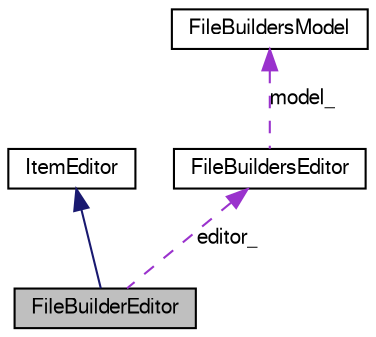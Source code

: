 digraph G
{
  bgcolor="transparent";
  edge [fontname="FreeSans",fontsize=10,labelfontname="FreeSans",labelfontsize=10];
  node [fontname="FreeSans",fontsize=10,shape=record];
  Node1 [label="FileBuilderEditor",height=0.2,width=0.4,color="black", fillcolor="grey75", style="filled" fontcolor="black"];
  Node2 -> Node1 [dir=back,color="midnightblue",fontsize=10,style="solid",fontname="FreeSans"];
  Node2 [label="ItemEditor",height=0.2,width=0.4,color="black",URL="$class_item_editor.html",tooltip="ItemEditor is a base class for editors in Component Editor module."];
  Node3 -> Node1 [dir=back,color="darkorchid3",fontsize=10,style="dashed",label="editor_",fontname="FreeSans"];
  Node3 [label="FileBuildersEditor",height=0.2,width=0.4,color="black",URL="$class_file_builders_editor.html",tooltip="Editor to edit file builders."];
  Node4 -> Node3 [dir=back,color="darkorchid3",fontsize=10,style="dashed",label="model_",fontname="FreeSans"];
  Node4 [label="FileBuildersModel",height=0.2,width=0.4,color="black",URL="$class_file_builders_model.html",tooltip="Model that contains the items to edit file builders."];
}
